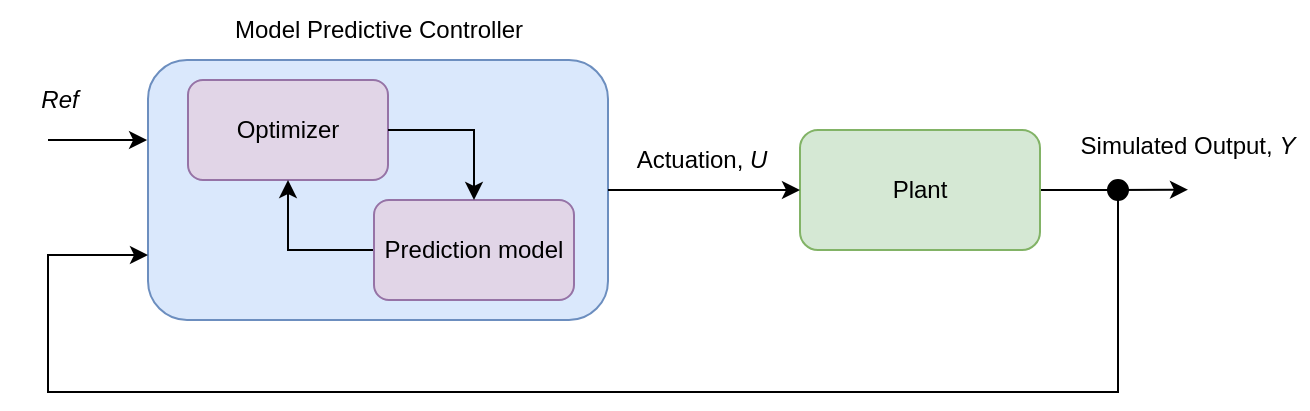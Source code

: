 <mxfile version="21.2.9" type="github">
  <diagram name="Page-1" id="csCQXOnxKyOpAwH1Oq0k">
    <mxGraphModel dx="938" dy="601" grid="1" gridSize="10" guides="1" tooltips="1" connect="1" arrows="1" fold="1" page="1" pageScale="1" pageWidth="827" pageHeight="1169" math="0" shadow="0">
      <root>
        <mxCell id="0" />
        <mxCell id="1" parent="0" />
        <mxCell id="1zHK55vVTfBTUvfWvW73-10" style="edgeStyle=orthogonalEdgeStyle;rounded=0;orthogonalLoop=1;jettySize=auto;html=1;exitX=1;exitY=0.5;exitDx=0;exitDy=0;" edge="1" parent="1" source="1zHK55vVTfBTUvfWvW73-2">
          <mxGeometry relative="1" as="geometry">
            <mxPoint x="674" y="318.862" as="targetPoint" />
          </mxGeometry>
        </mxCell>
        <mxCell id="1zHK55vVTfBTUvfWvW73-2" value="Plant" style="rounded=1;whiteSpace=wrap;html=1;fillColor=#d5e8d4;strokeColor=#82b366;" vertex="1" parent="1">
          <mxGeometry x="480" y="289" width="120" height="60" as="geometry" />
        </mxCell>
        <mxCell id="1zHK55vVTfBTUvfWvW73-8" value="" style="group" vertex="1" connectable="0" parent="1">
          <mxGeometry x="154" y="254" width="230" height="130" as="geometry" />
        </mxCell>
        <mxCell id="1zHK55vVTfBTUvfWvW73-1" value="" style="rounded=1;whiteSpace=wrap;html=1;fillColor=#dae8fc;strokeColor=#6c8ebf;" vertex="1" parent="1zHK55vVTfBTUvfWvW73-8">
          <mxGeometry width="230" height="130" as="geometry" />
        </mxCell>
        <mxCell id="1zHK55vVTfBTUvfWvW73-3" value="Optimizer" style="rounded=1;whiteSpace=wrap;html=1;fillColor=#e1d5e7;strokeColor=#9673a6;" vertex="1" parent="1zHK55vVTfBTUvfWvW73-8">
          <mxGeometry x="20" y="10" width="100" height="50" as="geometry" />
        </mxCell>
        <mxCell id="1zHK55vVTfBTUvfWvW73-7" style="edgeStyle=orthogonalEdgeStyle;rounded=0;orthogonalLoop=1;jettySize=auto;html=1;exitX=0;exitY=0.5;exitDx=0;exitDy=0;" edge="1" parent="1zHK55vVTfBTUvfWvW73-8" source="1zHK55vVTfBTUvfWvW73-4" target="1zHK55vVTfBTUvfWvW73-3">
          <mxGeometry relative="1" as="geometry" />
        </mxCell>
        <mxCell id="1zHK55vVTfBTUvfWvW73-4" value="Prediction model" style="rounded=1;whiteSpace=wrap;html=1;fillColor=#e1d5e7;strokeColor=#9673a6;" vertex="1" parent="1zHK55vVTfBTUvfWvW73-8">
          <mxGeometry x="113" y="70" width="100" height="50" as="geometry" />
        </mxCell>
        <mxCell id="1zHK55vVTfBTUvfWvW73-6" style="edgeStyle=orthogonalEdgeStyle;rounded=0;orthogonalLoop=1;jettySize=auto;html=1;exitX=1;exitY=0.5;exitDx=0;exitDy=0;" edge="1" parent="1zHK55vVTfBTUvfWvW73-8" source="1zHK55vVTfBTUvfWvW73-3" target="1zHK55vVTfBTUvfWvW73-4">
          <mxGeometry relative="1" as="geometry" />
        </mxCell>
        <mxCell id="1zHK55vVTfBTUvfWvW73-9" style="edgeStyle=orthogonalEdgeStyle;rounded=0;orthogonalLoop=1;jettySize=auto;html=1;exitX=1;exitY=0.5;exitDx=0;exitDy=0;" edge="1" parent="1" source="1zHK55vVTfBTUvfWvW73-1" target="1zHK55vVTfBTUvfWvW73-2">
          <mxGeometry relative="1" as="geometry" />
        </mxCell>
        <mxCell id="1zHK55vVTfBTUvfWvW73-17" style="edgeStyle=orthogonalEdgeStyle;rounded=0;orthogonalLoop=1;jettySize=auto;html=1;exitX=0.5;exitY=1;exitDx=0;exitDy=0;entryX=0;entryY=0.75;entryDx=0;entryDy=0;" edge="1" parent="1" source="1zHK55vVTfBTUvfWvW73-13" target="1zHK55vVTfBTUvfWvW73-1">
          <mxGeometry relative="1" as="geometry">
            <Array as="points">
              <mxPoint x="639" y="420" />
              <mxPoint x="104" y="420" />
              <mxPoint x="104" y="351" />
            </Array>
          </mxGeometry>
        </mxCell>
        <mxCell id="1zHK55vVTfBTUvfWvW73-13" value="" style="ellipse;whiteSpace=wrap;html=1;aspect=fixed;fillColor=#000000;" vertex="1" parent="1">
          <mxGeometry x="634" y="314" width="10" height="10" as="geometry" />
        </mxCell>
        <mxCell id="1zHK55vVTfBTUvfWvW73-18" value="" style="endArrow=classic;html=1;rounded=0;entryX=-0.002;entryY=0.308;entryDx=0;entryDy=0;entryPerimeter=0;" edge="1" parent="1" target="1zHK55vVTfBTUvfWvW73-1">
          <mxGeometry width="50" height="50" relative="1" as="geometry">
            <mxPoint x="104" y="294" as="sourcePoint" />
            <mxPoint x="344" y="374" as="targetPoint" />
          </mxGeometry>
        </mxCell>
        <mxCell id="1zHK55vVTfBTUvfWvW73-20" value="Model Predictive Controller" style="text;html=1;strokeColor=none;fillColor=none;align=center;verticalAlign=middle;whiteSpace=wrap;rounded=0;" vertex="1" parent="1">
          <mxGeometry x="191.5" y="224" width="155" height="30" as="geometry" />
        </mxCell>
        <mxCell id="1zHK55vVTfBTUvfWvW73-22" value="Actuation, &lt;i&gt;U&lt;/i&gt; " style="text;html=1;strokeColor=none;fillColor=none;align=center;verticalAlign=middle;whiteSpace=wrap;rounded=0;" vertex="1" parent="1">
          <mxGeometry x="391" y="289" width="80" height="30" as="geometry" />
        </mxCell>
        <mxCell id="1zHK55vVTfBTUvfWvW73-24" value="Simulated Output, &lt;i&gt;Y&lt;/i&gt; " style="text;html=1;strokeColor=none;fillColor=none;align=center;verticalAlign=middle;whiteSpace=wrap;rounded=0;" vertex="1" parent="1">
          <mxGeometry x="614" y="282" width="120" height="30" as="geometry" />
        </mxCell>
        <mxCell id="1zHK55vVTfBTUvfWvW73-25" value="&lt;i&gt;Ref&lt;/i&gt;" style="text;html=1;strokeColor=none;fillColor=none;align=center;verticalAlign=middle;whiteSpace=wrap;rounded=0;" vertex="1" parent="1">
          <mxGeometry x="80" y="259" width="60" height="30" as="geometry" />
        </mxCell>
      </root>
    </mxGraphModel>
  </diagram>
</mxfile>
